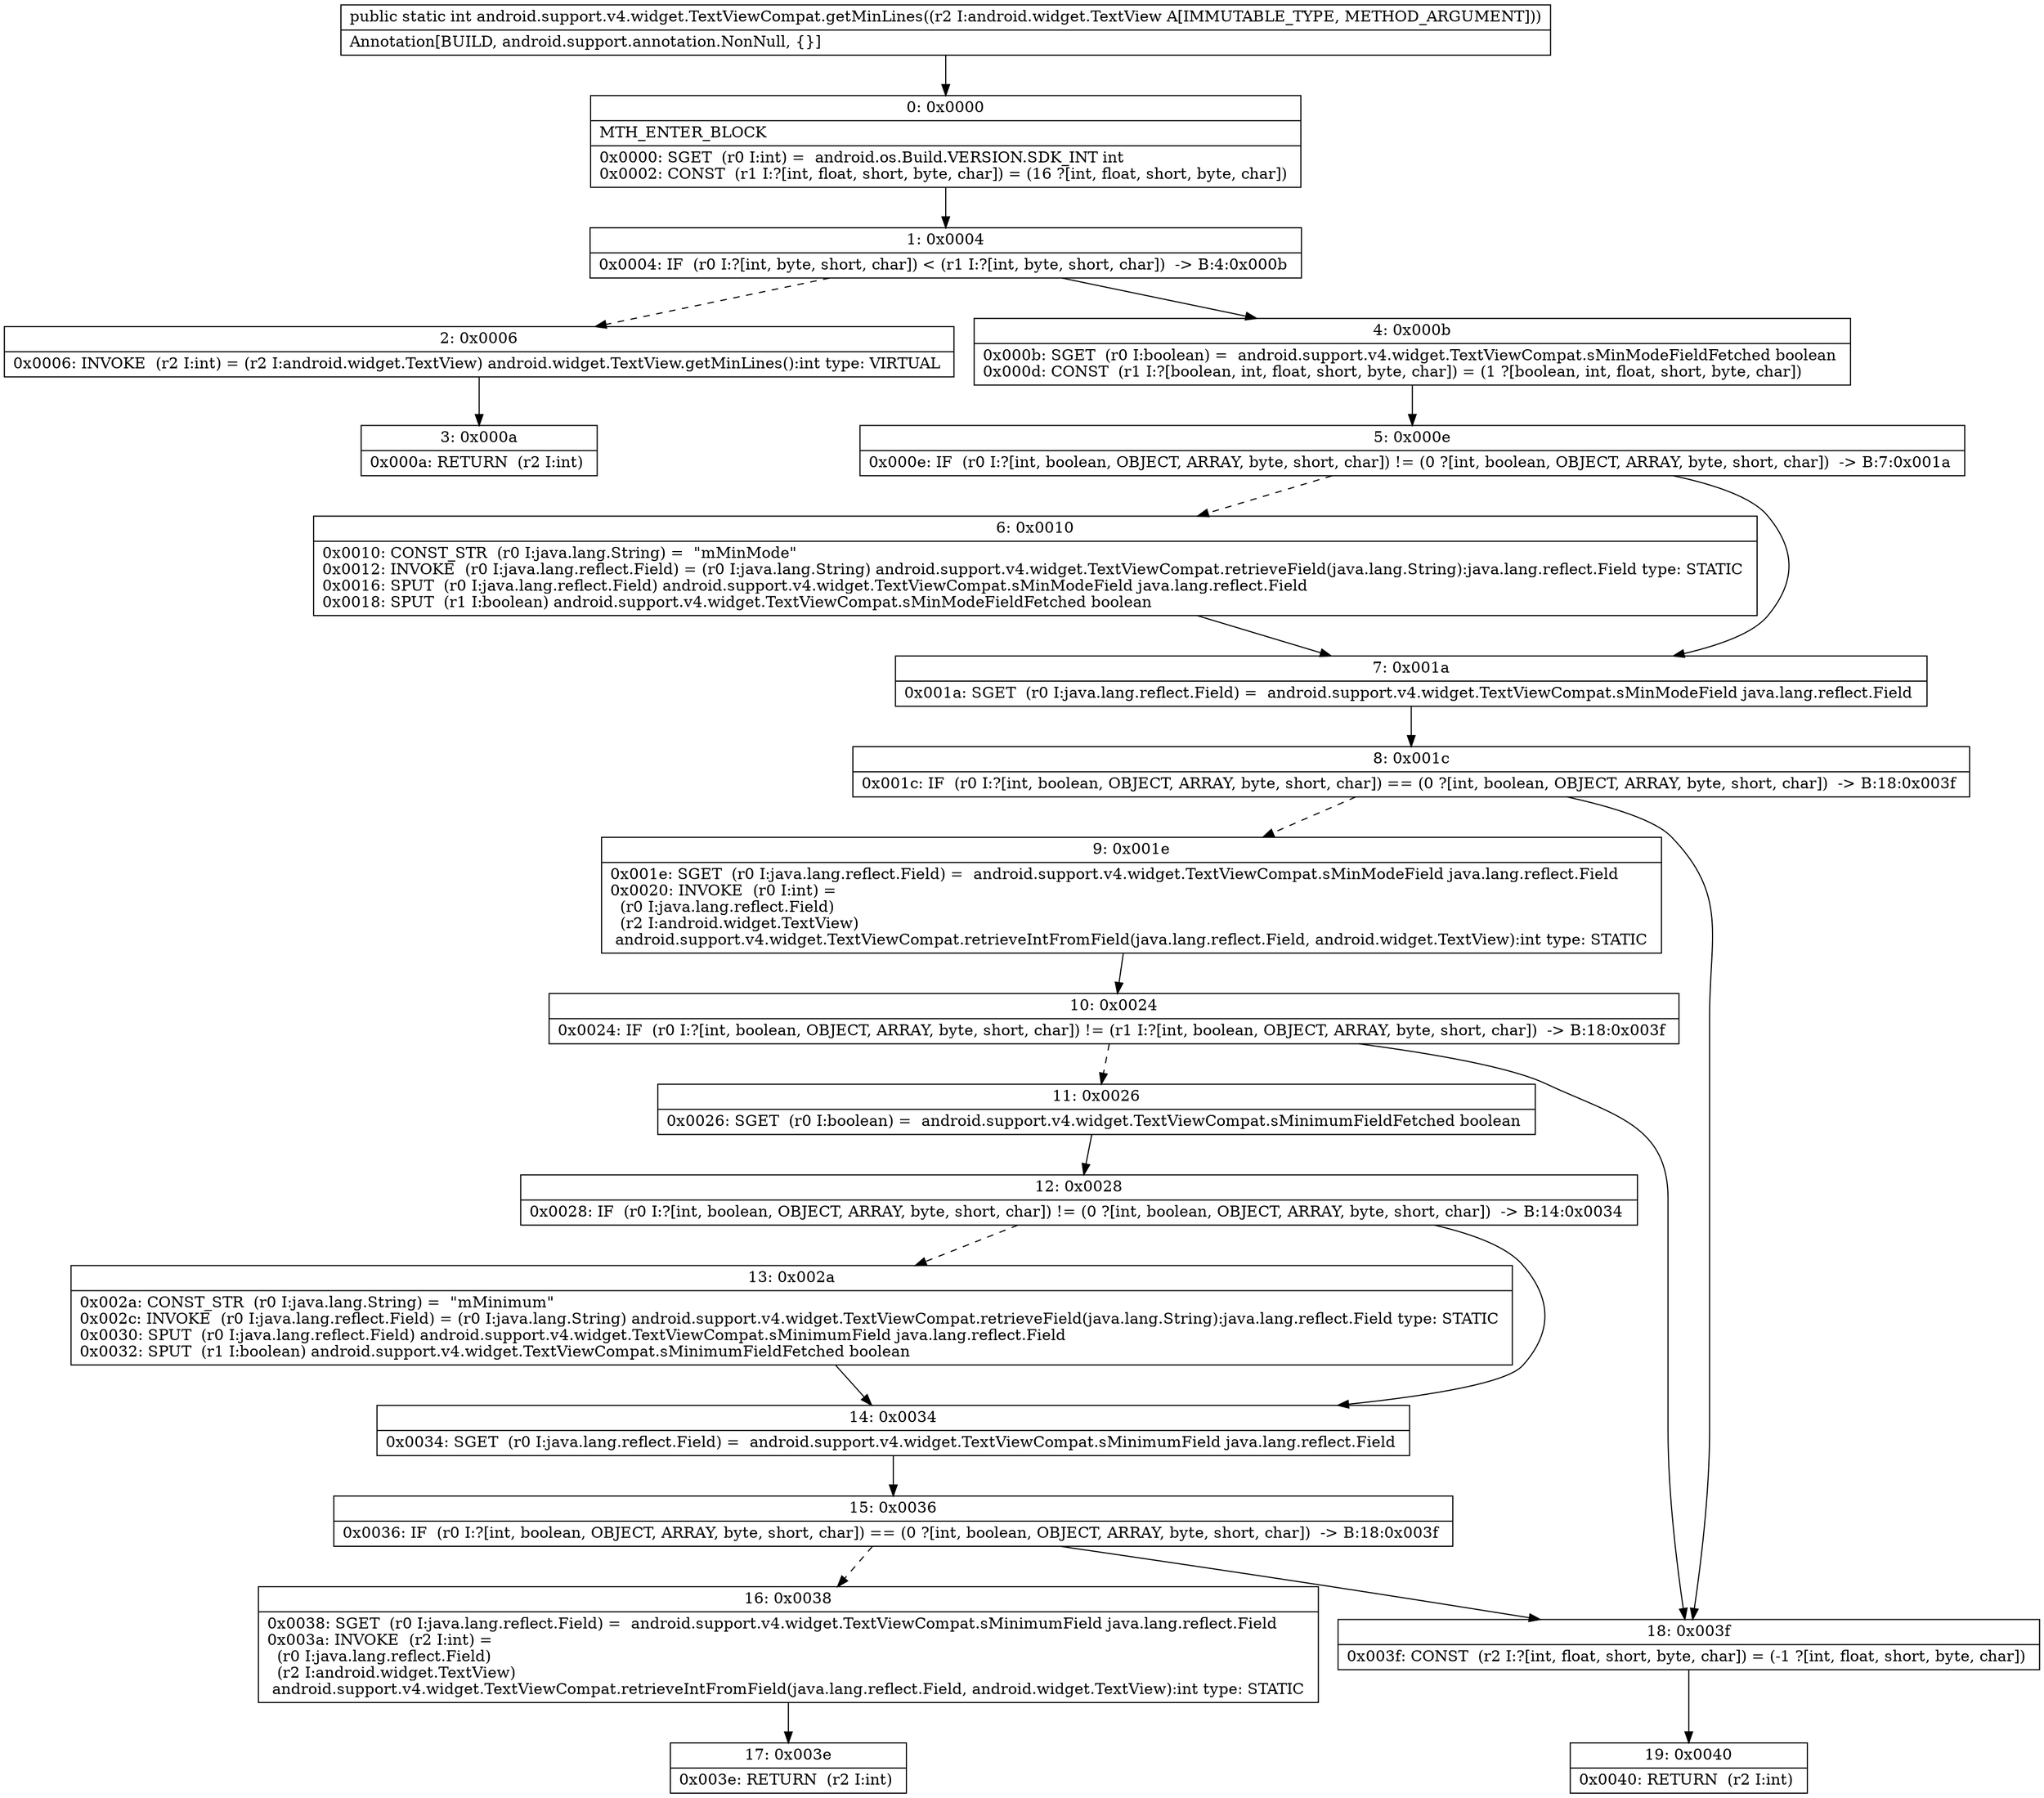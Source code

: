 digraph "CFG forandroid.support.v4.widget.TextViewCompat.getMinLines(Landroid\/widget\/TextView;)I" {
Node_0 [shape=record,label="{0\:\ 0x0000|MTH_ENTER_BLOCK\l|0x0000: SGET  (r0 I:int) =  android.os.Build.VERSION.SDK_INT int \l0x0002: CONST  (r1 I:?[int, float, short, byte, char]) = (16 ?[int, float, short, byte, char]) \l}"];
Node_1 [shape=record,label="{1\:\ 0x0004|0x0004: IF  (r0 I:?[int, byte, short, char]) \< (r1 I:?[int, byte, short, char])  \-\> B:4:0x000b \l}"];
Node_2 [shape=record,label="{2\:\ 0x0006|0x0006: INVOKE  (r2 I:int) = (r2 I:android.widget.TextView) android.widget.TextView.getMinLines():int type: VIRTUAL \l}"];
Node_3 [shape=record,label="{3\:\ 0x000a|0x000a: RETURN  (r2 I:int) \l}"];
Node_4 [shape=record,label="{4\:\ 0x000b|0x000b: SGET  (r0 I:boolean) =  android.support.v4.widget.TextViewCompat.sMinModeFieldFetched boolean \l0x000d: CONST  (r1 I:?[boolean, int, float, short, byte, char]) = (1 ?[boolean, int, float, short, byte, char]) \l}"];
Node_5 [shape=record,label="{5\:\ 0x000e|0x000e: IF  (r0 I:?[int, boolean, OBJECT, ARRAY, byte, short, char]) != (0 ?[int, boolean, OBJECT, ARRAY, byte, short, char])  \-\> B:7:0x001a \l}"];
Node_6 [shape=record,label="{6\:\ 0x0010|0x0010: CONST_STR  (r0 I:java.lang.String) =  \"mMinMode\" \l0x0012: INVOKE  (r0 I:java.lang.reflect.Field) = (r0 I:java.lang.String) android.support.v4.widget.TextViewCompat.retrieveField(java.lang.String):java.lang.reflect.Field type: STATIC \l0x0016: SPUT  (r0 I:java.lang.reflect.Field) android.support.v4.widget.TextViewCompat.sMinModeField java.lang.reflect.Field \l0x0018: SPUT  (r1 I:boolean) android.support.v4.widget.TextViewCompat.sMinModeFieldFetched boolean \l}"];
Node_7 [shape=record,label="{7\:\ 0x001a|0x001a: SGET  (r0 I:java.lang.reflect.Field) =  android.support.v4.widget.TextViewCompat.sMinModeField java.lang.reflect.Field \l}"];
Node_8 [shape=record,label="{8\:\ 0x001c|0x001c: IF  (r0 I:?[int, boolean, OBJECT, ARRAY, byte, short, char]) == (0 ?[int, boolean, OBJECT, ARRAY, byte, short, char])  \-\> B:18:0x003f \l}"];
Node_9 [shape=record,label="{9\:\ 0x001e|0x001e: SGET  (r0 I:java.lang.reflect.Field) =  android.support.v4.widget.TextViewCompat.sMinModeField java.lang.reflect.Field \l0x0020: INVOKE  (r0 I:int) = \l  (r0 I:java.lang.reflect.Field)\l  (r2 I:android.widget.TextView)\l android.support.v4.widget.TextViewCompat.retrieveIntFromField(java.lang.reflect.Field, android.widget.TextView):int type: STATIC \l}"];
Node_10 [shape=record,label="{10\:\ 0x0024|0x0024: IF  (r0 I:?[int, boolean, OBJECT, ARRAY, byte, short, char]) != (r1 I:?[int, boolean, OBJECT, ARRAY, byte, short, char])  \-\> B:18:0x003f \l}"];
Node_11 [shape=record,label="{11\:\ 0x0026|0x0026: SGET  (r0 I:boolean) =  android.support.v4.widget.TextViewCompat.sMinimumFieldFetched boolean \l}"];
Node_12 [shape=record,label="{12\:\ 0x0028|0x0028: IF  (r0 I:?[int, boolean, OBJECT, ARRAY, byte, short, char]) != (0 ?[int, boolean, OBJECT, ARRAY, byte, short, char])  \-\> B:14:0x0034 \l}"];
Node_13 [shape=record,label="{13\:\ 0x002a|0x002a: CONST_STR  (r0 I:java.lang.String) =  \"mMinimum\" \l0x002c: INVOKE  (r0 I:java.lang.reflect.Field) = (r0 I:java.lang.String) android.support.v4.widget.TextViewCompat.retrieveField(java.lang.String):java.lang.reflect.Field type: STATIC \l0x0030: SPUT  (r0 I:java.lang.reflect.Field) android.support.v4.widget.TextViewCompat.sMinimumField java.lang.reflect.Field \l0x0032: SPUT  (r1 I:boolean) android.support.v4.widget.TextViewCompat.sMinimumFieldFetched boolean \l}"];
Node_14 [shape=record,label="{14\:\ 0x0034|0x0034: SGET  (r0 I:java.lang.reflect.Field) =  android.support.v4.widget.TextViewCompat.sMinimumField java.lang.reflect.Field \l}"];
Node_15 [shape=record,label="{15\:\ 0x0036|0x0036: IF  (r0 I:?[int, boolean, OBJECT, ARRAY, byte, short, char]) == (0 ?[int, boolean, OBJECT, ARRAY, byte, short, char])  \-\> B:18:0x003f \l}"];
Node_16 [shape=record,label="{16\:\ 0x0038|0x0038: SGET  (r0 I:java.lang.reflect.Field) =  android.support.v4.widget.TextViewCompat.sMinimumField java.lang.reflect.Field \l0x003a: INVOKE  (r2 I:int) = \l  (r0 I:java.lang.reflect.Field)\l  (r2 I:android.widget.TextView)\l android.support.v4.widget.TextViewCompat.retrieveIntFromField(java.lang.reflect.Field, android.widget.TextView):int type: STATIC \l}"];
Node_17 [shape=record,label="{17\:\ 0x003e|0x003e: RETURN  (r2 I:int) \l}"];
Node_18 [shape=record,label="{18\:\ 0x003f|0x003f: CONST  (r2 I:?[int, float, short, byte, char]) = (\-1 ?[int, float, short, byte, char]) \l}"];
Node_19 [shape=record,label="{19\:\ 0x0040|0x0040: RETURN  (r2 I:int) \l}"];
MethodNode[shape=record,label="{public static int android.support.v4.widget.TextViewCompat.getMinLines((r2 I:android.widget.TextView A[IMMUTABLE_TYPE, METHOD_ARGUMENT]))  | Annotation[BUILD, android.support.annotation.NonNull, \{\}]\l}"];
MethodNode -> Node_0;
Node_0 -> Node_1;
Node_1 -> Node_2[style=dashed];
Node_1 -> Node_4;
Node_2 -> Node_3;
Node_4 -> Node_5;
Node_5 -> Node_6[style=dashed];
Node_5 -> Node_7;
Node_6 -> Node_7;
Node_7 -> Node_8;
Node_8 -> Node_9[style=dashed];
Node_8 -> Node_18;
Node_9 -> Node_10;
Node_10 -> Node_11[style=dashed];
Node_10 -> Node_18;
Node_11 -> Node_12;
Node_12 -> Node_13[style=dashed];
Node_12 -> Node_14;
Node_13 -> Node_14;
Node_14 -> Node_15;
Node_15 -> Node_16[style=dashed];
Node_15 -> Node_18;
Node_16 -> Node_17;
Node_18 -> Node_19;
}

